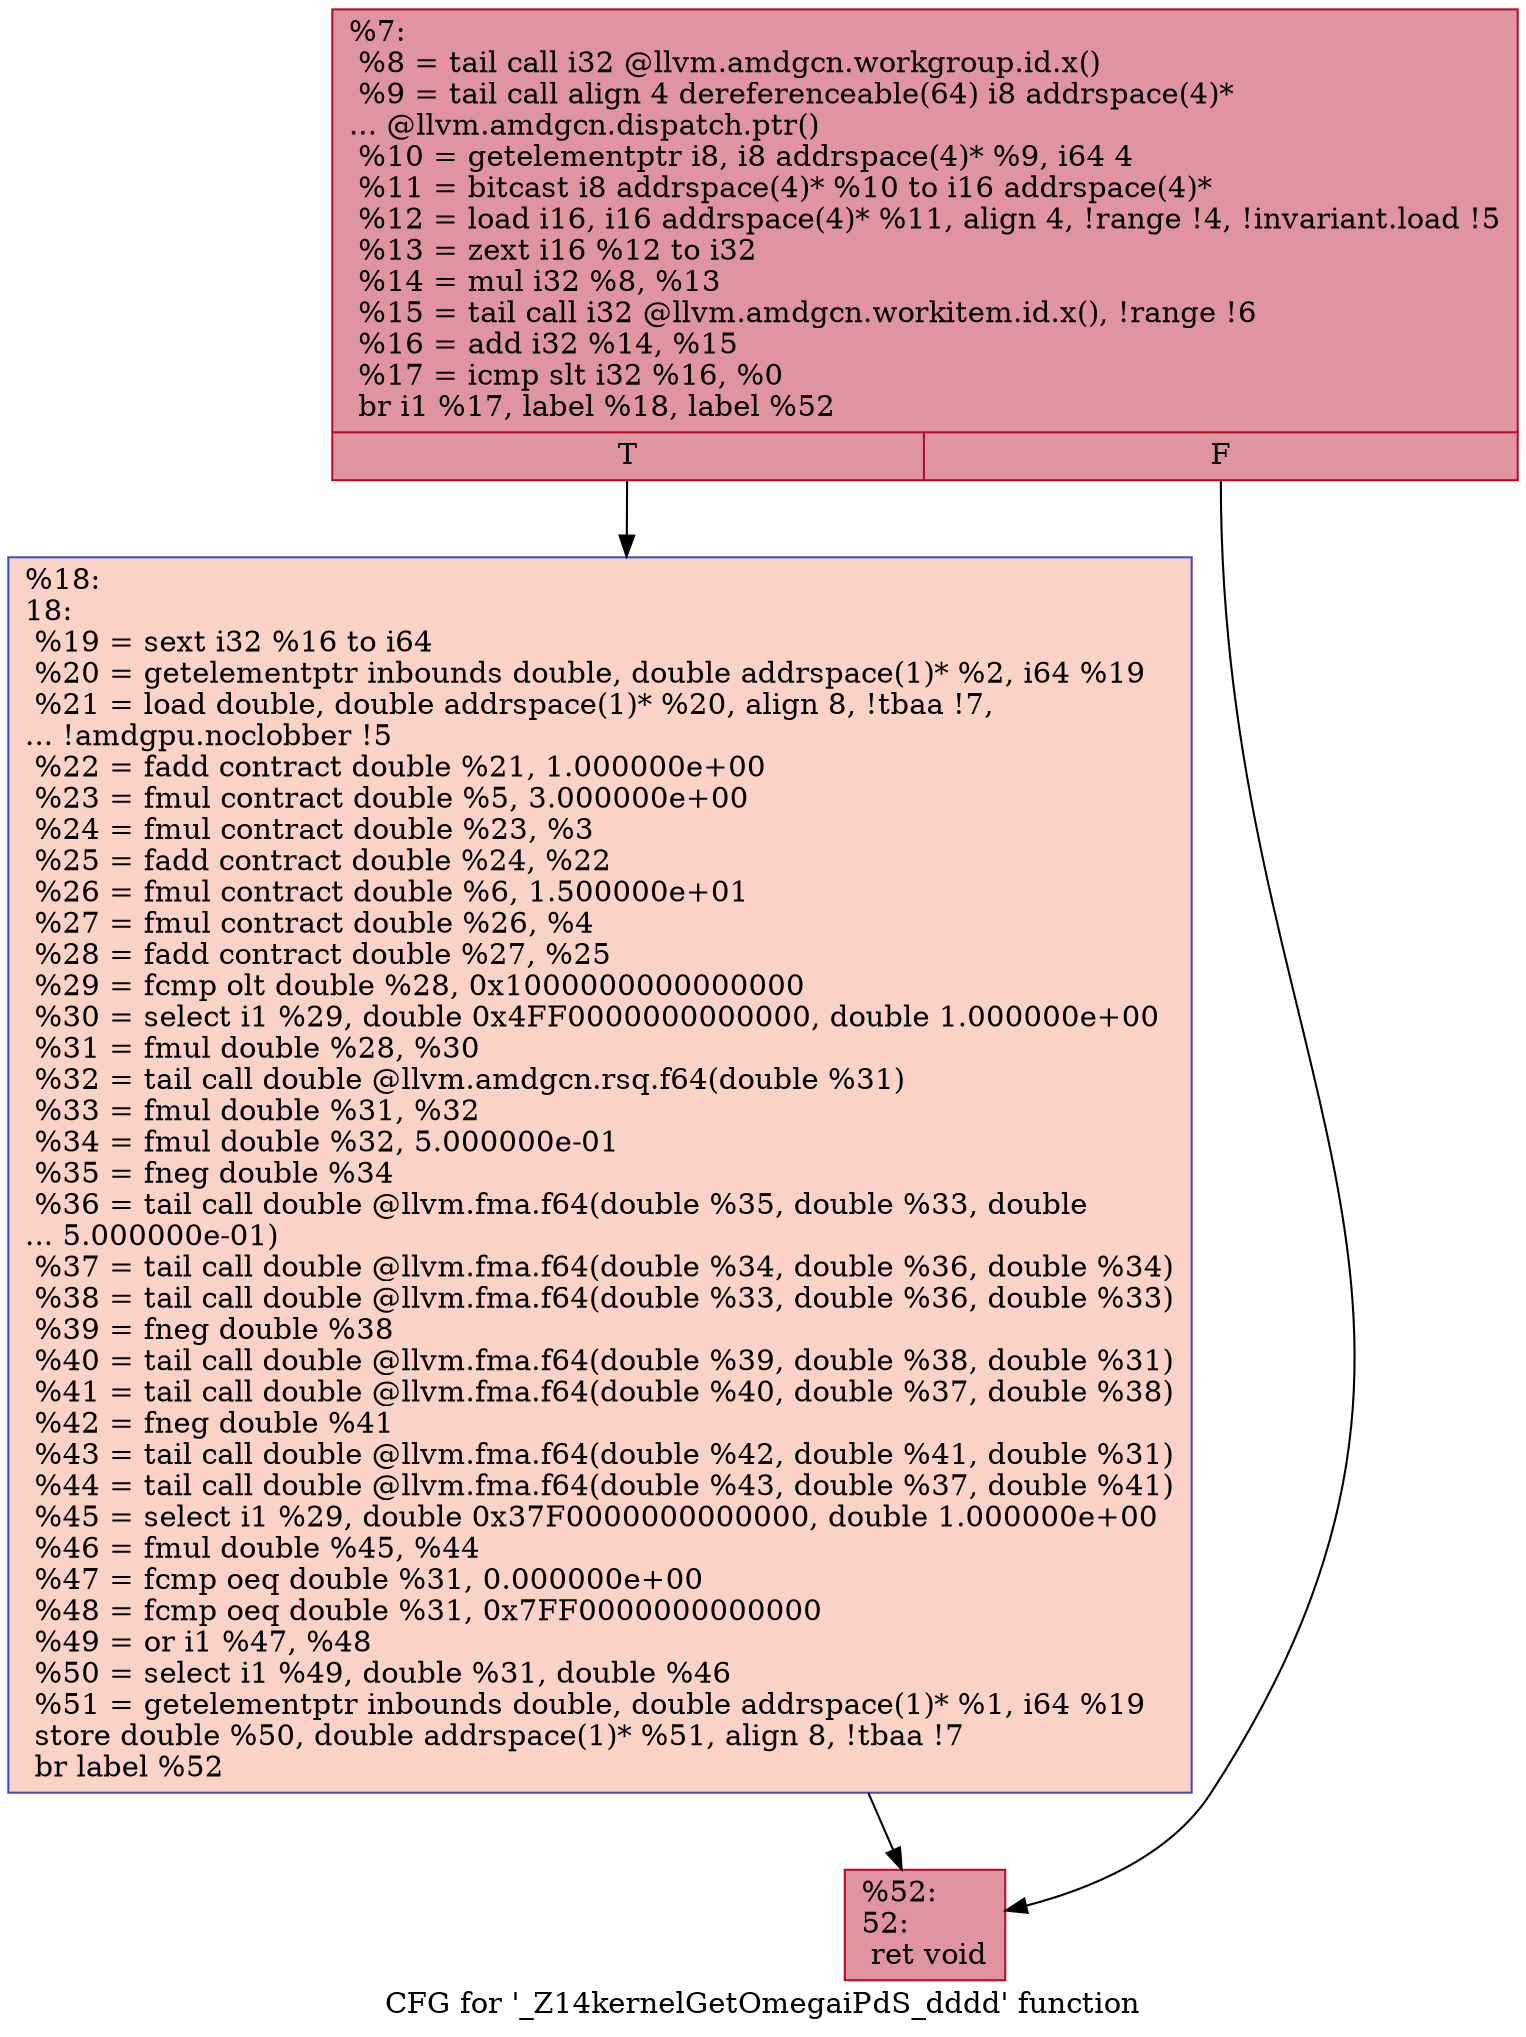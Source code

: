 digraph "CFG for '_Z14kernelGetOmegaiPdS_dddd' function" {
	label="CFG for '_Z14kernelGetOmegaiPdS_dddd' function";

	Node0x52d9860 [shape=record,color="#b70d28ff", style=filled, fillcolor="#b70d2870",label="{%7:\l  %8 = tail call i32 @llvm.amdgcn.workgroup.id.x()\l  %9 = tail call align 4 dereferenceable(64) i8 addrspace(4)*\l... @llvm.amdgcn.dispatch.ptr()\l  %10 = getelementptr i8, i8 addrspace(4)* %9, i64 4\l  %11 = bitcast i8 addrspace(4)* %10 to i16 addrspace(4)*\l  %12 = load i16, i16 addrspace(4)* %11, align 4, !range !4, !invariant.load !5\l  %13 = zext i16 %12 to i32\l  %14 = mul i32 %8, %13\l  %15 = tail call i32 @llvm.amdgcn.workitem.id.x(), !range !6\l  %16 = add i32 %14, %15\l  %17 = icmp slt i32 %16, %0\l  br i1 %17, label %18, label %52\l|{<s0>T|<s1>F}}"];
	Node0x52d9860:s0 -> Node0x52db790;
	Node0x52d9860:s1 -> Node0x52db820;
	Node0x52db790 [shape=record,color="#3d50c3ff", style=filled, fillcolor="#f59c7d70",label="{%18:\l18:                                               \l  %19 = sext i32 %16 to i64\l  %20 = getelementptr inbounds double, double addrspace(1)* %2, i64 %19\l  %21 = load double, double addrspace(1)* %20, align 8, !tbaa !7,\l... !amdgpu.noclobber !5\l  %22 = fadd contract double %21, 1.000000e+00\l  %23 = fmul contract double %5, 3.000000e+00\l  %24 = fmul contract double %23, %3\l  %25 = fadd contract double %24, %22\l  %26 = fmul contract double %6, 1.500000e+01\l  %27 = fmul contract double %26, %4\l  %28 = fadd contract double %27, %25\l  %29 = fcmp olt double %28, 0x1000000000000000\l  %30 = select i1 %29, double 0x4FF0000000000000, double 1.000000e+00\l  %31 = fmul double %28, %30\l  %32 = tail call double @llvm.amdgcn.rsq.f64(double %31)\l  %33 = fmul double %31, %32\l  %34 = fmul double %32, 5.000000e-01\l  %35 = fneg double %34\l  %36 = tail call double @llvm.fma.f64(double %35, double %33, double\l... 5.000000e-01)\l  %37 = tail call double @llvm.fma.f64(double %34, double %36, double %34)\l  %38 = tail call double @llvm.fma.f64(double %33, double %36, double %33)\l  %39 = fneg double %38\l  %40 = tail call double @llvm.fma.f64(double %39, double %38, double %31)\l  %41 = tail call double @llvm.fma.f64(double %40, double %37, double %38)\l  %42 = fneg double %41\l  %43 = tail call double @llvm.fma.f64(double %42, double %41, double %31)\l  %44 = tail call double @llvm.fma.f64(double %43, double %37, double %41)\l  %45 = select i1 %29, double 0x37F0000000000000, double 1.000000e+00\l  %46 = fmul double %45, %44\l  %47 = fcmp oeq double %31, 0.000000e+00\l  %48 = fcmp oeq double %31, 0x7FF0000000000000\l  %49 = or i1 %47, %48\l  %50 = select i1 %49, double %31, double %46\l  %51 = getelementptr inbounds double, double addrspace(1)* %1, i64 %19\l  store double %50, double addrspace(1)* %51, align 8, !tbaa !7\l  br label %52\l}"];
	Node0x52db790 -> Node0x52db820;
	Node0x52db820 [shape=record,color="#b70d28ff", style=filled, fillcolor="#b70d2870",label="{%52:\l52:                                               \l  ret void\l}"];
}
